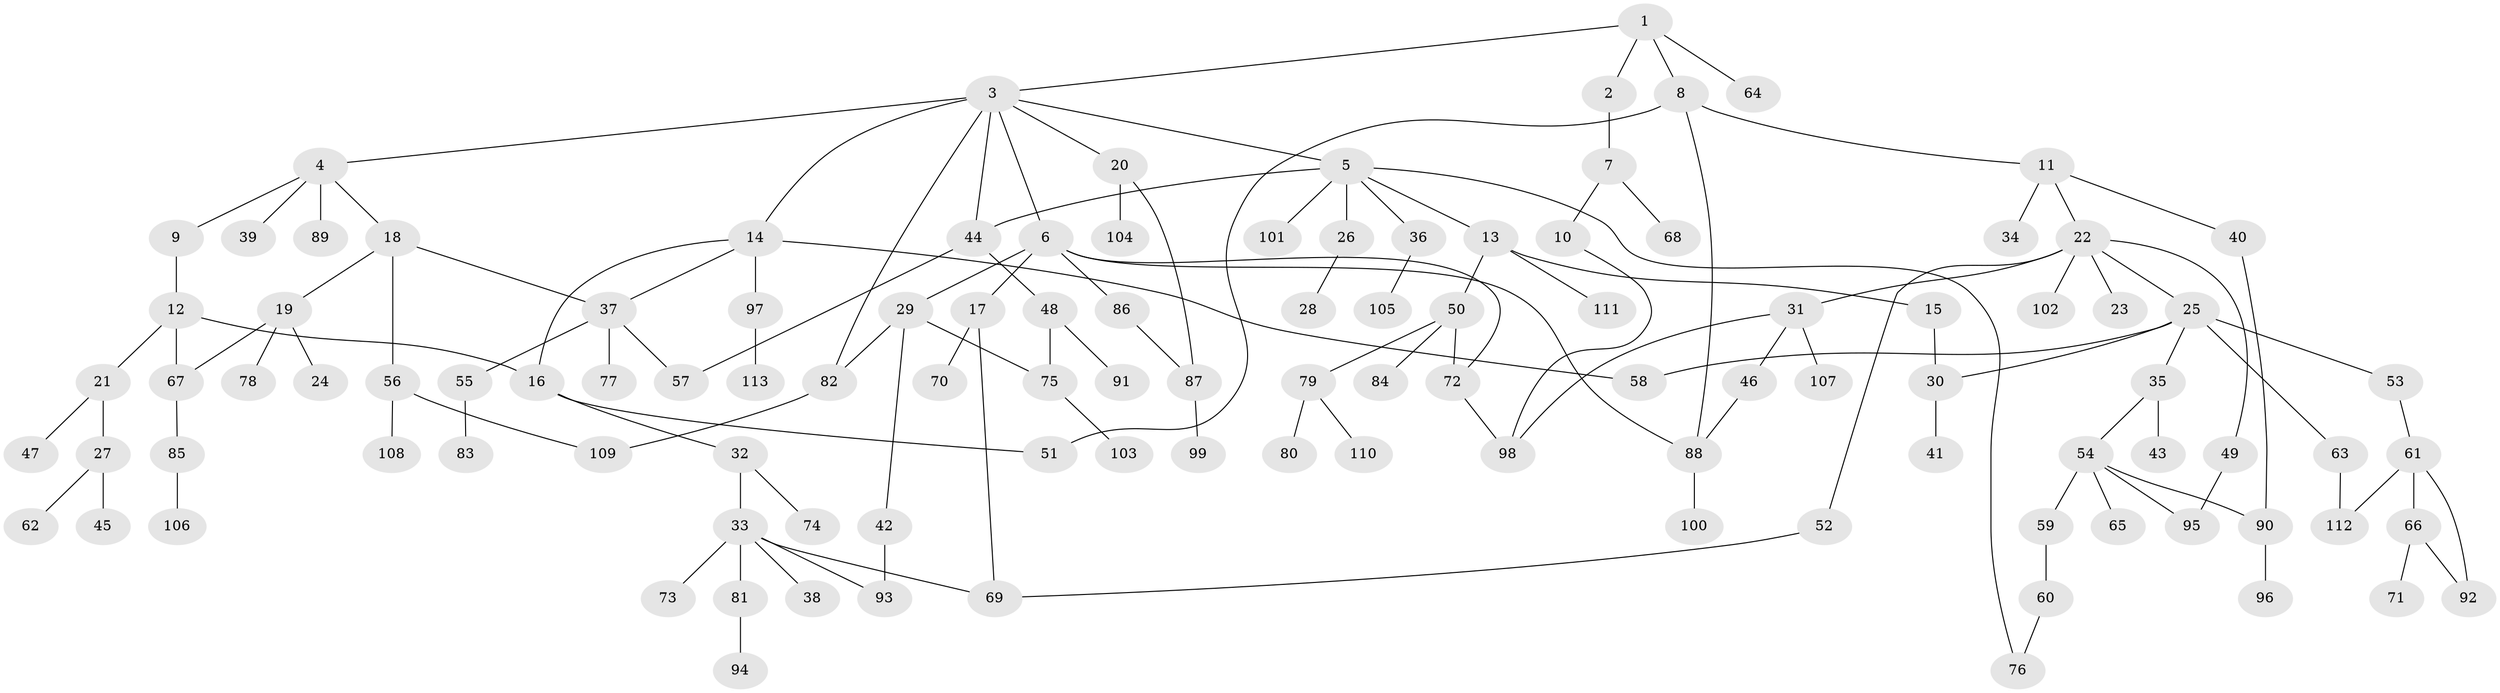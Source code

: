 // Generated by graph-tools (version 1.1) at 2025/25/03/09/25 03:25:25]
// undirected, 113 vertices, 137 edges
graph export_dot {
graph [start="1"]
  node [color=gray90,style=filled];
  1;
  2;
  3;
  4;
  5;
  6;
  7;
  8;
  9;
  10;
  11;
  12;
  13;
  14;
  15;
  16;
  17;
  18;
  19;
  20;
  21;
  22;
  23;
  24;
  25;
  26;
  27;
  28;
  29;
  30;
  31;
  32;
  33;
  34;
  35;
  36;
  37;
  38;
  39;
  40;
  41;
  42;
  43;
  44;
  45;
  46;
  47;
  48;
  49;
  50;
  51;
  52;
  53;
  54;
  55;
  56;
  57;
  58;
  59;
  60;
  61;
  62;
  63;
  64;
  65;
  66;
  67;
  68;
  69;
  70;
  71;
  72;
  73;
  74;
  75;
  76;
  77;
  78;
  79;
  80;
  81;
  82;
  83;
  84;
  85;
  86;
  87;
  88;
  89;
  90;
  91;
  92;
  93;
  94;
  95;
  96;
  97;
  98;
  99;
  100;
  101;
  102;
  103;
  104;
  105;
  106;
  107;
  108;
  109;
  110;
  111;
  112;
  113;
  1 -- 2;
  1 -- 3;
  1 -- 8;
  1 -- 64;
  2 -- 7;
  3 -- 4;
  3 -- 5;
  3 -- 6;
  3 -- 14;
  3 -- 20;
  3 -- 82;
  3 -- 44;
  4 -- 9;
  4 -- 18;
  4 -- 39;
  4 -- 89;
  5 -- 13;
  5 -- 26;
  5 -- 36;
  5 -- 44;
  5 -- 76;
  5 -- 101;
  6 -- 17;
  6 -- 29;
  6 -- 72;
  6 -- 86;
  6 -- 88;
  7 -- 10;
  7 -- 68;
  8 -- 11;
  8 -- 88;
  8 -- 51;
  9 -- 12;
  10 -- 98;
  11 -- 22;
  11 -- 34;
  11 -- 40;
  12 -- 16;
  12 -- 21;
  12 -- 67;
  13 -- 15;
  13 -- 50;
  13 -- 111;
  14 -- 97;
  14 -- 37;
  14 -- 58;
  14 -- 16;
  15 -- 30;
  16 -- 32;
  16 -- 51;
  17 -- 69;
  17 -- 70;
  18 -- 19;
  18 -- 37;
  18 -- 56;
  19 -- 24;
  19 -- 67;
  19 -- 78;
  20 -- 87;
  20 -- 104;
  21 -- 27;
  21 -- 47;
  22 -- 23;
  22 -- 25;
  22 -- 31;
  22 -- 49;
  22 -- 52;
  22 -- 102;
  25 -- 35;
  25 -- 53;
  25 -- 58;
  25 -- 63;
  25 -- 30;
  26 -- 28;
  27 -- 45;
  27 -- 62;
  29 -- 42;
  29 -- 82;
  29 -- 75;
  30 -- 41;
  31 -- 46;
  31 -- 107;
  31 -- 98;
  32 -- 33;
  32 -- 74;
  33 -- 38;
  33 -- 73;
  33 -- 81;
  33 -- 93;
  33 -- 69;
  35 -- 43;
  35 -- 54;
  36 -- 105;
  37 -- 55;
  37 -- 77;
  37 -- 57;
  40 -- 90;
  42 -- 93;
  44 -- 48;
  44 -- 57;
  46 -- 88;
  48 -- 75;
  48 -- 91;
  49 -- 95;
  50 -- 79;
  50 -- 84;
  50 -- 72;
  52 -- 69;
  53 -- 61;
  54 -- 59;
  54 -- 65;
  54 -- 90;
  54 -- 95;
  55 -- 83;
  56 -- 108;
  56 -- 109;
  59 -- 60;
  60 -- 76;
  61 -- 66;
  61 -- 92;
  61 -- 112;
  63 -- 112;
  66 -- 71;
  66 -- 92;
  67 -- 85;
  72 -- 98;
  75 -- 103;
  79 -- 80;
  79 -- 110;
  81 -- 94;
  82 -- 109;
  85 -- 106;
  86 -- 87;
  87 -- 99;
  88 -- 100;
  90 -- 96;
  97 -- 113;
}
